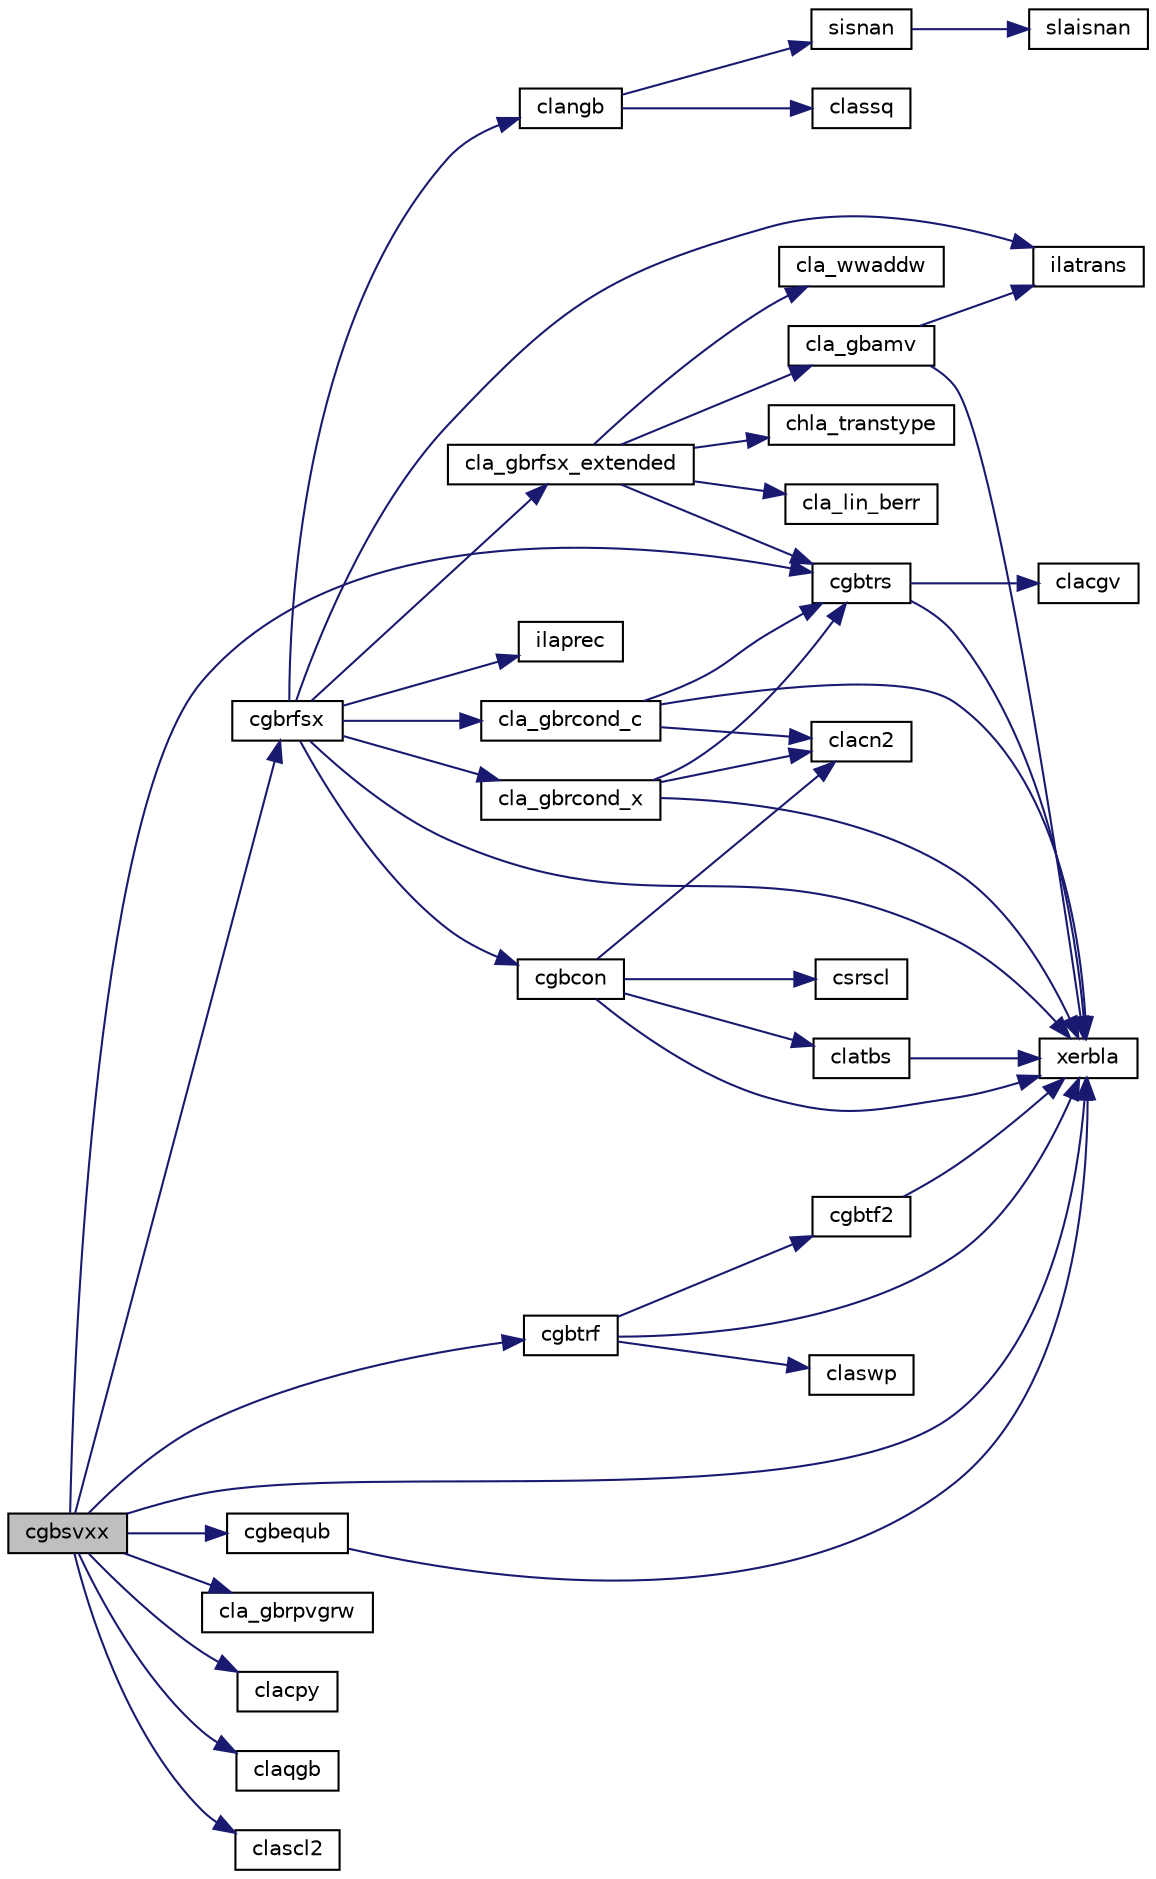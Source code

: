 digraph "cgbsvxx"
{
 // LATEX_PDF_SIZE
  edge [fontname="Helvetica",fontsize="10",labelfontname="Helvetica",labelfontsize="10"];
  node [fontname="Helvetica",fontsize="10",shape=record];
  rankdir="LR";
  Node1 [label="cgbsvxx",height=0.2,width=0.4,color="black", fillcolor="grey75", style="filled", fontcolor="black",tooltip="CGBSVXX computes the solution to system of linear equations A * X = B for GB matrices"];
  Node1 -> Node2 [color="midnightblue",fontsize="10",style="solid",fontname="Helvetica"];
  Node2 [label="cgbequb",height=0.2,width=0.4,color="black", fillcolor="white", style="filled",URL="$cgbequb_8f.html#adf6ae8f6ca7b854969089121b696eb14",tooltip="CGBEQUB"];
  Node2 -> Node3 [color="midnightblue",fontsize="10",style="solid",fontname="Helvetica"];
  Node3 [label="xerbla",height=0.2,width=0.4,color="black", fillcolor="white", style="filled",URL="$xerbla_8f.html#a377ee61015baf8dea7770b3a404b1c07",tooltip="XERBLA"];
  Node1 -> Node4 [color="midnightblue",fontsize="10",style="solid",fontname="Helvetica"];
  Node4 [label="cgbrfsx",height=0.2,width=0.4,color="black", fillcolor="white", style="filled",URL="$cgbrfsx_8f.html#af9b3139572990172c3ff37bd77d1486c",tooltip="CGBRFSX"];
  Node4 -> Node5 [color="midnightblue",fontsize="10",style="solid",fontname="Helvetica"];
  Node5 [label="cgbcon",height=0.2,width=0.4,color="black", fillcolor="white", style="filled",URL="$cgbcon_8f.html#a0c12e988f6edb779abf338f6b4de4d9e",tooltip="CGBCON"];
  Node5 -> Node6 [color="midnightblue",fontsize="10",style="solid",fontname="Helvetica"];
  Node6 [label="clacn2",height=0.2,width=0.4,color="black", fillcolor="white", style="filled",URL="$clacn2_8f.html#ab908babe3ec3648412de15e0f8ab4479",tooltip="CLACN2 estimates the 1-norm of a square matrix, using reverse communication for evaluating matrix-vec..."];
  Node5 -> Node7 [color="midnightblue",fontsize="10",style="solid",fontname="Helvetica"];
  Node7 [label="clatbs",height=0.2,width=0.4,color="black", fillcolor="white", style="filled",URL="$clatbs_8f.html#a7d8bd104ed06bc225ed900431f530b70",tooltip="CLATBS solves a triangular banded system of equations."];
  Node7 -> Node3 [color="midnightblue",fontsize="10",style="solid",fontname="Helvetica"];
  Node5 -> Node8 [color="midnightblue",fontsize="10",style="solid",fontname="Helvetica"];
  Node8 [label="csrscl",height=0.2,width=0.4,color="black", fillcolor="white", style="filled",URL="$csrscl_8f.html#a505a9b690770eee5797b3efdd8ce89a6",tooltip="CSRSCL multiplies a vector by the reciprocal of a real scalar."];
  Node5 -> Node3 [color="midnightblue",fontsize="10",style="solid",fontname="Helvetica"];
  Node4 -> Node9 [color="midnightblue",fontsize="10",style="solid",fontname="Helvetica"];
  Node9 [label="cla_gbrcond_c",height=0.2,width=0.4,color="black", fillcolor="white", style="filled",URL="$cla__gbrcond__c_8f.html#ae7901c9eb2d9cac0f012a12a20d56956",tooltip="CLA_GBRCOND_C computes the infinity norm condition number of op(A)*inv(diag(c)) for general banded ma..."];
  Node9 -> Node10 [color="midnightblue",fontsize="10",style="solid",fontname="Helvetica"];
  Node10 [label="cgbtrs",height=0.2,width=0.4,color="black", fillcolor="white", style="filled",URL="$cgbtrs_8f.html#a72b02720b9ad928960ee5a5e92e6a5d7",tooltip="CGBTRS"];
  Node10 -> Node11 [color="midnightblue",fontsize="10",style="solid",fontname="Helvetica"];
  Node11 [label="clacgv",height=0.2,width=0.4,color="black", fillcolor="white", style="filled",URL="$clacgv_8f.html#a0ff51770edb0cdc7328fdae7ace7954e",tooltip="CLACGV conjugates a complex vector."];
  Node10 -> Node3 [color="midnightblue",fontsize="10",style="solid",fontname="Helvetica"];
  Node9 -> Node6 [color="midnightblue",fontsize="10",style="solid",fontname="Helvetica"];
  Node9 -> Node3 [color="midnightblue",fontsize="10",style="solid",fontname="Helvetica"];
  Node4 -> Node12 [color="midnightblue",fontsize="10",style="solid",fontname="Helvetica"];
  Node12 [label="cla_gbrcond_x",height=0.2,width=0.4,color="black", fillcolor="white", style="filled",URL="$cla__gbrcond__x_8f.html#adb609bd9007944665792e03ef4bf3ae9",tooltip="CLA_GBRCOND_X computes the infinity norm condition number of op(A)*diag(x) for general banded matrice..."];
  Node12 -> Node10 [color="midnightblue",fontsize="10",style="solid",fontname="Helvetica"];
  Node12 -> Node6 [color="midnightblue",fontsize="10",style="solid",fontname="Helvetica"];
  Node12 -> Node3 [color="midnightblue",fontsize="10",style="solid",fontname="Helvetica"];
  Node4 -> Node13 [color="midnightblue",fontsize="10",style="solid",fontname="Helvetica"];
  Node13 [label="cla_gbrfsx_extended",height=0.2,width=0.4,color="black", fillcolor="white", style="filled",URL="$cla__gbrfsx__extended_8f.html#a1314a81da92808c2c3f568f64a99697d",tooltip="CLA_GBRFSX_EXTENDED improves the computed solution to a system of linear equations for general banded..."];
  Node13 -> Node10 [color="midnightblue",fontsize="10",style="solid",fontname="Helvetica"];
  Node13 -> Node14 [color="midnightblue",fontsize="10",style="solid",fontname="Helvetica"];
  Node14 [label="chla_transtype",height=0.2,width=0.4,color="black", fillcolor="white", style="filled",URL="$chla__transtype_8f.html#a9350edcf6f80d188f3c01400ebe85260",tooltip="CHLA_TRANSTYPE"];
  Node13 -> Node15 [color="midnightblue",fontsize="10",style="solid",fontname="Helvetica"];
  Node15 [label="cla_gbamv",height=0.2,width=0.4,color="black", fillcolor="white", style="filled",URL="$cla__gbamv_8f.html#a76fe8e17a61e9711770b9337d22982b9",tooltip="CLA_GBAMV performs a matrix-vector operation to calculate error bounds."];
  Node15 -> Node16 [color="midnightblue",fontsize="10",style="solid",fontname="Helvetica"];
  Node16 [label="ilatrans",height=0.2,width=0.4,color="black", fillcolor="white", style="filled",URL="$ilatrans_8f.html#aec3c2c1d0a04f49ff1b18fe344b687c1",tooltip="ILATRANS"];
  Node15 -> Node3 [color="midnightblue",fontsize="10",style="solid",fontname="Helvetica"];
  Node13 -> Node17 [color="midnightblue",fontsize="10",style="solid",fontname="Helvetica"];
  Node17 [label="cla_lin_berr",height=0.2,width=0.4,color="black", fillcolor="white", style="filled",URL="$cla__lin__berr_8f.html#ae66bd620bd9ddfb3e057ece86b2f5d83",tooltip="CLA_LIN_BERR computes a component-wise relative backward error."];
  Node13 -> Node18 [color="midnightblue",fontsize="10",style="solid",fontname="Helvetica"];
  Node18 [label="cla_wwaddw",height=0.2,width=0.4,color="black", fillcolor="white", style="filled",URL="$cla__wwaddw_8f.html#a1e2c8df0d5d5d597e0363e438d891b56",tooltip="CLA_WWADDW adds a vector into a doubled-single vector."];
  Node4 -> Node19 [color="midnightblue",fontsize="10",style="solid",fontname="Helvetica"];
  Node19 [label="clangb",height=0.2,width=0.4,color="black", fillcolor="white", style="filled",URL="$clangb_8f.html#a8bbfc1becb94399a6c92c37c94972587",tooltip="CLANGB returns the value of the 1-norm, Frobenius norm, infinity-norm, or the largest absolute value ..."];
  Node19 -> Node20 [color="midnightblue",fontsize="10",style="solid",fontname="Helvetica"];
  Node20 [label="classq",height=0.2,width=0.4,color="black", fillcolor="white", style="filled",URL="$classq_8f90.html#ab70baa330cb7a13111b72aef0734e26d",tooltip="CLASSQ updates a sum of squares represented in scaled form."];
  Node19 -> Node21 [color="midnightblue",fontsize="10",style="solid",fontname="Helvetica"];
  Node21 [label="sisnan",height=0.2,width=0.4,color="black", fillcolor="white", style="filled",URL="$sisnan_8f.html#aeca6bb0411af000e3c883ee744184991",tooltip="SISNAN tests input for NaN."];
  Node21 -> Node22 [color="midnightblue",fontsize="10",style="solid",fontname="Helvetica"];
  Node22 [label="slaisnan",height=0.2,width=0.4,color="black", fillcolor="white", style="filled",URL="$slaisnan_8f.html#a9b6a1036554ed9b7196c641174d6a6da",tooltip="SLAISNAN tests input for NaN by comparing two arguments for inequality."];
  Node4 -> Node23 [color="midnightblue",fontsize="10",style="solid",fontname="Helvetica"];
  Node23 [label="ilaprec",height=0.2,width=0.4,color="black", fillcolor="white", style="filled",URL="$ilaprec_8f.html#a6fe244cb80f355ab156ad1df9ffcc478",tooltip="ILAPREC"];
  Node4 -> Node16 [color="midnightblue",fontsize="10",style="solid",fontname="Helvetica"];
  Node4 -> Node3 [color="midnightblue",fontsize="10",style="solid",fontname="Helvetica"];
  Node1 -> Node24 [color="midnightblue",fontsize="10",style="solid",fontname="Helvetica"];
  Node24 [label="cgbtrf",height=0.2,width=0.4,color="black", fillcolor="white", style="filled",URL="$cgbtrf_8f.html#a58d67a3a5354c78dfd0f94625bfe03b1",tooltip="CGBTRF"];
  Node24 -> Node25 [color="midnightblue",fontsize="10",style="solid",fontname="Helvetica"];
  Node25 [label="cgbtf2",height=0.2,width=0.4,color="black", fillcolor="white", style="filled",URL="$cgbtf2_8f.html#a6172b0b895daff569f8bd4f6b7e8ca21",tooltip="CGBTF2 computes the LU factorization of a general band matrix using the unblocked version of the algo..."];
  Node25 -> Node3 [color="midnightblue",fontsize="10",style="solid",fontname="Helvetica"];
  Node24 -> Node26 [color="midnightblue",fontsize="10",style="solid",fontname="Helvetica"];
  Node26 [label="claswp",height=0.2,width=0.4,color="black", fillcolor="white", style="filled",URL="$claswp_8f.html#a27858a2e2b195ef0e7121f1edb8bb9a9",tooltip="CLASWP performs a series of row interchanges on a general rectangular matrix."];
  Node24 -> Node3 [color="midnightblue",fontsize="10",style="solid",fontname="Helvetica"];
  Node1 -> Node10 [color="midnightblue",fontsize="10",style="solid",fontname="Helvetica"];
  Node1 -> Node27 [color="midnightblue",fontsize="10",style="solid",fontname="Helvetica"];
  Node27 [label="cla_gbrpvgrw",height=0.2,width=0.4,color="black", fillcolor="white", style="filled",URL="$cla__gbrpvgrw_8f.html#a6e2e67de68e0c01598e82430bf7b74d1",tooltip="CLA_GBRPVGRW computes the reciprocal pivot growth factor norm(A)/norm(U) for a general banded matrix."];
  Node1 -> Node28 [color="midnightblue",fontsize="10",style="solid",fontname="Helvetica"];
  Node28 [label="clacpy",height=0.2,width=0.4,color="black", fillcolor="white", style="filled",URL="$clacpy_8f.html#afcee53f42831342f7c863bfc55d2d159",tooltip="CLACPY copies all or part of one two-dimensional array to another."];
  Node1 -> Node29 [color="midnightblue",fontsize="10",style="solid",fontname="Helvetica"];
  Node29 [label="claqgb",height=0.2,width=0.4,color="black", fillcolor="white", style="filled",URL="$claqgb_8f.html#ace4fc1b659b18893679cc09dd8b5b998",tooltip="CLAQGB scales a general band matrix, using row and column scaling factors computed by sgbequ."];
  Node1 -> Node30 [color="midnightblue",fontsize="10",style="solid",fontname="Helvetica"];
  Node30 [label="clascl2",height=0.2,width=0.4,color="black", fillcolor="white", style="filled",URL="$clascl2_8f.html#aa931a6b5c282a1fa0e38b1c96c51ddd4",tooltip="CLASCL2 performs diagonal scaling on a matrix."];
  Node1 -> Node3 [color="midnightblue",fontsize="10",style="solid",fontname="Helvetica"];
}
